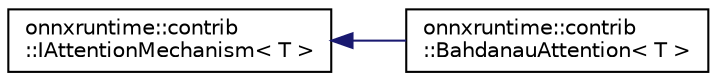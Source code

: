 digraph "Graphical Class Hierarchy"
{
  edge [fontname="Helvetica",fontsize="10",labelfontname="Helvetica",labelfontsize="10"];
  node [fontname="Helvetica",fontsize="10",shape=record];
  rankdir="LR";
  Node0 [label="onnxruntime::contrib\l::IAttentionMechanism\< T \>",height=0.2,width=0.4,color="black", fillcolor="white", style="filled",URL="$classonnxruntime_1_1contrib_1_1IAttentionMechanism.html"];
  Node0 -> Node1 [dir="back",color="midnightblue",fontsize="10",style="solid",fontname="Helvetica"];
  Node1 [label="onnxruntime::contrib\l::BahdanauAttention\< T \>",height=0.2,width=0.4,color="black", fillcolor="white", style="filled",URL="$classonnxruntime_1_1contrib_1_1BahdanauAttention.html"];
}
